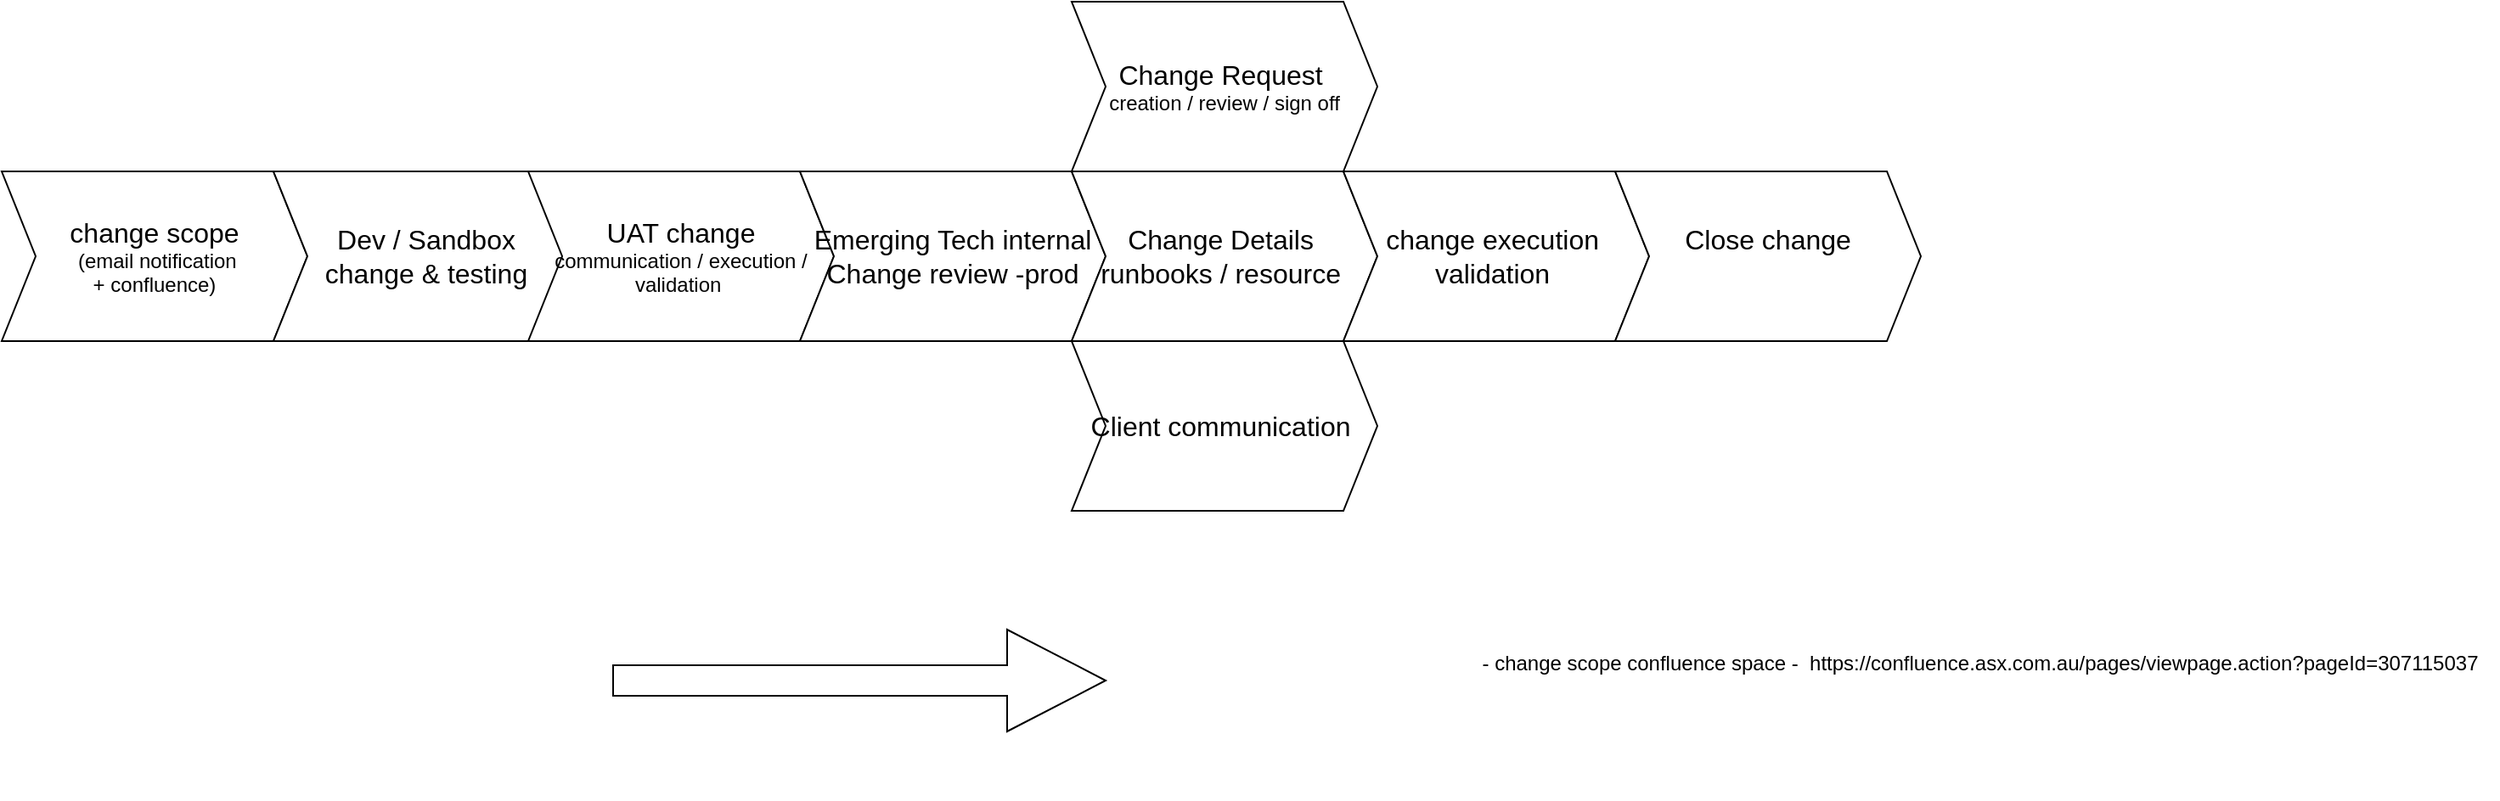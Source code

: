 <mxfile version="22.0.8" type="github">
  <diagram name="Page-1" id="FbC8swXIy_oEBKriSHkB">
    <mxGraphModel dx="1877" dy="542" grid="1" gridSize="10" guides="1" tooltips="1" connect="1" arrows="1" fold="1" page="1" pageScale="1" pageWidth="827" pageHeight="1169" math="0" shadow="0">
      <root>
        <mxCell id="0" />
        <mxCell id="1" parent="0" />
        <mxCell id="oGL73V1aoYLtVQccRy2J-1" value="" style="shape=singleArrow;whiteSpace=wrap;html=1;" vertex="1" parent="1">
          <mxGeometry x="-370" y="400" width="290" height="60" as="geometry" />
        </mxCell>
        <mxCell id="oGL73V1aoYLtVQccRy2J-2" value="&lt;font style=&quot;font-size: 16px;&quot;&gt;change scope&lt;/font&gt;&lt;br&gt;&amp;nbsp;(email notification &lt;br&gt;+ confluence)" style="shape=step;perimeter=stepPerimeter;whiteSpace=wrap;html=1;fixedSize=1;" vertex="1" parent="1">
          <mxGeometry x="-730" y="130" width="180" height="100" as="geometry" />
        </mxCell>
        <mxCell id="oGL73V1aoYLtVQccRy2J-7" value="- change scope confluence space -&amp;nbsp; https://confluence.asx.com.au/pages/viewpage.action?pageId=307115037" style="text;strokeColor=none;align=center;fillColor=none;html=1;verticalAlign=middle;whiteSpace=wrap;rounded=0;" vertex="1" parent="1">
          <mxGeometry x="130" y="340" width="610" height="160" as="geometry" />
        </mxCell>
        <mxCell id="oGL73V1aoYLtVQccRy2J-8" value="&lt;span style=&quot;font-size: 16px;&quot;&gt;Dev / Sandbox &lt;br&gt;change &amp;amp; testing&lt;/span&gt;" style="shape=step;perimeter=stepPerimeter;whiteSpace=wrap;html=1;fixedSize=1;" vertex="1" parent="1">
          <mxGeometry x="-570" y="130" width="180" height="100" as="geometry" />
        </mxCell>
        <mxCell id="oGL73V1aoYLtVQccRy2J-9" value="&lt;font style=&quot;font-size: 16px;&quot;&gt;UAT change &lt;/font&gt;&lt;br&gt;communication / execution / validation&amp;nbsp;" style="shape=step;perimeter=stepPerimeter;whiteSpace=wrap;html=1;fixedSize=1;" vertex="1" parent="1">
          <mxGeometry x="-420" y="130" width="180" height="100" as="geometry" />
        </mxCell>
        <mxCell id="oGL73V1aoYLtVQccRy2J-12" value="&lt;font style=&quot;font-size: 16px;&quot;&gt;Change Request&amp;nbsp;&lt;/font&gt;&lt;br&gt;&amp;nbsp;creation / review / sign off&amp;nbsp;" style="shape=step;perimeter=stepPerimeter;whiteSpace=wrap;html=1;fixedSize=1;" vertex="1" parent="1">
          <mxGeometry x="-100" y="30" width="180" height="100" as="geometry" />
        </mxCell>
        <mxCell id="oGL73V1aoYLtVQccRy2J-13" value="&lt;span style=&quot;font-size: 16px;&quot;&gt;Emerging Tech internal Change review -prod&lt;/span&gt;" style="shape=step;perimeter=stepPerimeter;whiteSpace=wrap;html=1;fixedSize=1;" vertex="1" parent="1">
          <mxGeometry x="-260" y="130" width="180" height="100" as="geometry" />
        </mxCell>
        <mxCell id="oGL73V1aoYLtVQccRy2J-14" value="&lt;span style=&quot;font-size: 16px;&quot;&gt;Change Details&amp;nbsp;&lt;br&gt;runbooks / resource&amp;nbsp;&lt;br&gt;&lt;/span&gt;" style="shape=step;perimeter=stepPerimeter;whiteSpace=wrap;html=1;fixedSize=1;" vertex="1" parent="1">
          <mxGeometry x="-100" y="130" width="180" height="100" as="geometry" />
        </mxCell>
        <mxCell id="oGL73V1aoYLtVQccRy2J-15" value="&lt;span style=&quot;font-size: 16px;&quot;&gt;Client communication&amp;nbsp;&lt;br&gt;&lt;/span&gt;" style="shape=step;perimeter=stepPerimeter;whiteSpace=wrap;html=1;fixedSize=1;" vertex="1" parent="1">
          <mxGeometry x="-100" y="230" width="180" height="100" as="geometry" />
        </mxCell>
        <mxCell id="oGL73V1aoYLtVQccRy2J-16" value="&lt;span style=&quot;font-size: 16px;&quot;&gt;change execution&amp;nbsp;&lt;br&gt;validation&amp;nbsp;&lt;br&gt;&lt;/span&gt;" style="shape=step;perimeter=stepPerimeter;whiteSpace=wrap;html=1;fixedSize=1;" vertex="1" parent="1">
          <mxGeometry x="60" y="130" width="180" height="100" as="geometry" />
        </mxCell>
        <mxCell id="oGL73V1aoYLtVQccRy2J-17" value="&lt;span style=&quot;font-size: 16px;&quot;&gt;Close change&lt;br&gt;&amp;nbsp;&lt;br&gt;&lt;/span&gt;" style="shape=step;perimeter=stepPerimeter;whiteSpace=wrap;html=1;fixedSize=1;" vertex="1" parent="1">
          <mxGeometry x="220" y="130" width="180" height="100" as="geometry" />
        </mxCell>
      </root>
    </mxGraphModel>
  </diagram>
</mxfile>
